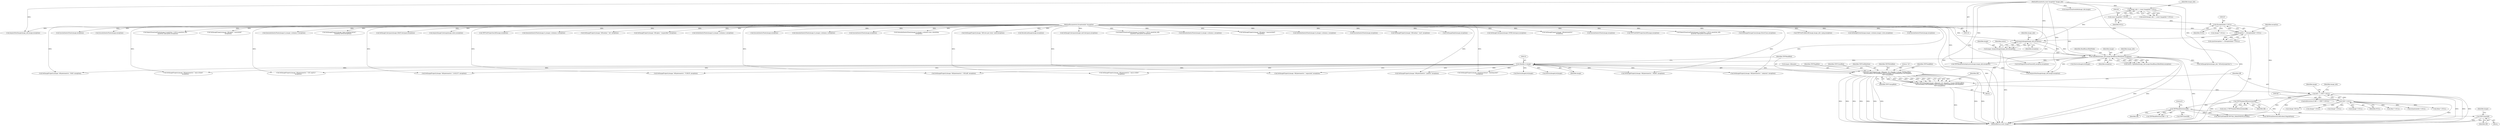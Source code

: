 digraph "0_ImageMagick_6e48aa92ff4e6e95424300ecd52a9ea453c19c60@pointer" {
"1000302" [label="(Call,TIFFClose(tiff))"];
"1000292" [label="(Call,TIFFReadDirectory(tiff))"];
"1000271" [label="(Call,TIFFNumberOfDirectories(tiff))"];
"1000243" [label="(Call,tiff == (TIFF *) NULL)"];
"1000225" [label="(Call,tiff=TIFFClientOpen(image->filename,\"rb\",(thandle_t) image,TIFFReadBlob,\n    TIFFWriteBlob,TIFFSeekBlob,TIFFCloseBlob,TIFFGetBlobSize,TIFFMapBlob,\n    TIFFUnmapBlob))"];
"1000227" [label="(Call,TIFFClientOpen(image->filename,\"rb\",(thandle_t) image,TIFFReadBlob,\n    TIFFWriteBlob,TIFFSeekBlob,TIFFCloseBlob,TIFFGetBlobSize,TIFFMapBlob,\n    TIFFUnmapBlob))"];
"1000232" [label="(Call,(thandle_t) image)"];
"1000202" [label="(Call,OpenBlob(image_info,image,ReadBinaryBlobMode,exception))"];
"1000197" [label="(Call,AcquireImage(image_info,exception))"];
"1000157" [label="(Call,image_info != (const ImageInfo *) NULL)"];
"1000117" [label="(MethodParameterIn,const ImageInfo *image_info)"];
"1000159" [label="(Call,(const ImageInfo *) NULL)"];
"1000184" [label="(Call,exception != (ExceptionInfo *) NULL)"];
"1000118" [label="(MethodParameterIn,ExceptionInfo *exception)"];
"1000186" [label="(Call,(ExceptionInfo *) NULL)"];
"1000195" [label="(Call,image=AcquireImage(image_info,exception))"];
"1000245" [label="(Call,(TIFF *) NULL)"];
"1000227" [label="(Call,TIFFClientOpen(image->filename,\"rb\",(thandle_t) image,TIFFReadBlob,\n    TIFFWriteBlob,TIFFSeekBlob,TIFFCloseBlob,TIFFGetBlobSize,TIFFMapBlob,\n    TIFFUnmapBlob))"];
"1000204" [label="(Identifier,image)"];
"1000241" [label="(Identifier,TIFFUnmapBlob)"];
"1000226" [label="(Identifier,tiff)"];
"1000544" [label="(Call,SetImageProperty(image,\"tiff:photometric\",\"separated\",exception))"];
"1000727" [label="(Call,SetImageColorspace(image,CMYKColorspace,exception))"];
"1000118" [label="(MethodParameterIn,ExceptionInfo *exception)"];
"1000203" [label="(Identifier,image_info)"];
"1000623" [label="(Call,GetImageProperty(image,\"tiff:photometric\",\n          exception))"];
"1002126" [label="(Call,SyncAuthenticPixels(image,exception))"];
"1000760" [label="(Call,TIFFGetEXIFProperties(tiff,image,exception))"];
"1002115" [label="(Call,ImportQuantumPixels(image,(CacheView *) NULL,quantum_info,\n            quantum_type,pixels,exception))"];
"1002746" [label="(Call,SetImageStorageClass(image,DirectClass,exception))"];
"1000484" [label="(Call,SetImageProperty(image,\"tiff:photometric\",\"palette\",exception))"];
"1000250" [label="(Identifier,image)"];
"1000272" [label="(Identifier,tiff)"];
"1000183" [label="(Call,assert(exception != (ExceptionInfo *) NULL))"];
"1000739" [label="(Call,TIFFGetProfiles(tiff,image,image_info->ping,exception))"];
"1000201" [label="(Identifier,status)"];
"1001149" [label="(Call,(QuantumInfo *) NULL)"];
"1000302" [label="(Call,TIFFClose(tiff))"];
"1000301" [label="(Block,)"];
"1001407" [label="(Call,SetImageExtent(image,image->columns,image->rows,exception))"];
"1002500" [label="(Call,SyncAuthenticPixels(image,exception))"];
"1000260" [label="(Identifier,image_info)"];
"1003457" [label="(Call,TIFFReadPhotoshopLayers(image,image_info,exception))"];
"1000312" [label="(Call,AcquireNextImage(image_info,image,exception))"];
"1000225" [label="(Call,tiff=TIFFClientOpen(image->filename,\"rb\",(thandle_t) image,TIFFReadBlob,\n    TIFFWriteBlob,TIFFSeekBlob,TIFFCloseBlob,TIFFGetBlobSize,TIFFMapBlob,\n    TIFFUnmapBlob))"];
"1000355" [label="(Call,TIFFGetField(tiff,TIFFTAG_IMAGEWIDTH,&width))"];
"1000188" [label="(Identifier,NULL)"];
"1000222" [label="(Call,SetMagickThreadValue(tiff_exception,exception))"];
"1000185" [label="(Identifier,exception)"];
"1000199" [label="(Identifier,exception)"];
"1000752" [label="(Call,GetImageOption(image_info,\"tiff:exif-properties\"))"];
"1000564" [label="(Call,SetImageProperty(image,\"tiff:photometric\",\"unknown\",exception))"];
"1000524" [label="(Call,SetImageProperty(image,\"tiff:photometric\",\"LOGLUV\",exception))"];
"1000324" [label="(Call,TIFFClose(tiff))"];
"1001925" [label="(Call,SyncAuthenticPixels(image,exception))"];
"1002685" [label="(Call,SyncAuthenticPixels(image,exception))"];
"1000119" [label="(Block,)"];
"1000159" [label="(Call,(const ImageInfo *) NULL)"];
"1000198" [label="(Identifier,image_info)"];
"1000217" [label="(Call,(Image *) NULL)"];
"1000157" [label="(Call,image_info != (const ImageInfo *) NULL)"];
"1000554" [label="(Call,SetImageProperty(image,\"tiff:photometric\",\"YCBCR\",exception))"];
"1000909" [label="(Call,(float *) NULL)"];
"1003410" [label="(Call,AcquireNextImage(image_info,image,exception))"];
"1000117" [label="(MethodParameterIn,const ImageInfo *image_info)"];
"1001914" [label="(Call,ImportQuantumPixels(image,(CacheView *) NULL,quantum_info,\n            quantum_type,pixels,exception))"];
"1000235" [label="(Identifier,TIFFReadBlob)"];
"1000306" [label="(Call,DestroyImageList(image))"];
"1000245" [label="(Call,(TIFF *) NULL)"];
"1000242" [label="(ControlStructure,if (tiff == (TIFF *) NULL))"];
"1001575" [label="(Call,SetImageProperty(image,\"tiff:alpha\",\"associated\",\n                  exception))"];
"1000228" [label="(Call,image->filename)"];
"1000303" [label="(Identifier,tiff)"];
"1003481" [label="(Call,(Image *)NULL)"];
"1000232" [label="(Call,(thandle_t) image)"];
"1003487" [label="(MethodReturn,static Image *)"];
"1000305" [label="(Identifier,image)"];
"1003202" [label="(Call,QueueAuthenticPixels(image,0,y,image->columns,1,exception))"];
"1000474" [label="(Call,SetImageProperty(image,\"tiff:photometric\",\"min-is-white\",\n          exception))"];
"1000161" [label="(Identifier,NULL)"];
"1001092" [label="(Call,SetImageProperty(image,\"jpeg:sampling-factor\",\n                 sampling_factor,exception))"];
"1000452" [label="(Call,SetImageProperty(image,\"quantum:format\",\"floating-point\",\n        exception))"];
"1000254" [label="(Call,(Image *) NULL)"];
"1000291" [label="(Call,TIFFReadDirectory(tiff) != 0)"];
"1000719" [label="(Call,SetImageColorspace(image,GRAYColorspace,exception))"];
"1001425" [label="(Call,AcquireQuantumInfo(image_info,image))"];
"1000200" [label="(Call,status=OpenBlob(image_info,image,ReadBinaryBlobMode,exception))"];
"1000186" [label="(Call,(ExceptionInfo *) NULL)"];
"1000184" [label="(Call,exception != (ExceptionInfo *) NULL)"];
"1000309" [label="(Call,(Image *) NULL)"];
"1000195" [label="(Call,image=AcquireImage(image_info,exception))"];
"1001176" [label="(Call,AcquireImageColormap(image,colors,exception))"];
"1000534" [label="(Call,SetImageProperty(image,\"tiff:photometric\",\"MASK\",exception))"];
"1000746" [label="(Call,TIFFGetProperties(tiff,image,exception))"];
"1000292" [label="(Call,TIFFReadDirectory(tiff))"];
"1002379" [label="(Call,QueueAuthenticPixels(image,0,y,image->columns,1,exception))"];
"1000269" [label="(Call,(size_t) TIFFNumberOfDirectories(tiff))"];
"1000240" [label="(Identifier,TIFFMapBlob)"];
"1000234" [label="(Identifier,image)"];
"1000197" [label="(Call,AcquireImage(image_info,exception))"];
"1000687" [label="(Call,SetImageProperty(image,\"tiff:endian\",\"lsb\",exception))"];
"1000244" [label="(Identifier,tiff)"];
"1001524" [label="(Call,SetImageProperty(image,\"tiff:alpha\",\"unspecified\",exception))"];
"1002207" [label="(Call,GetAuthenticPixels(image,0,y,image->columns,1,exception))"];
"1000494" [label="(Call,SetImageProperty(image,\"tiff:photometric\",\"RGB\",exception))"];
"1000158" [label="(Identifier,image_info)"];
"1000196" [label="(Identifier,image)"];
"1000271" [label="(Call,TIFFNumberOfDirectories(tiff))"];
"1000238" [label="(Identifier,TIFFCloseBlob)"];
"1002304" [label="(Call,SyncAuthenticPixels(image,exception))"];
"1000293" [label="(Identifier,tiff)"];
"1002097" [label="(Call,QueueAuthenticPixels(image,0,y,image->columns,1,exception))"];
"1003292" [label="(Call,SyncAuthenticPixels(image,exception))"];
"1000320" [label="(Call,(Image *) NULL)"];
"1002837" [label="(Call,QueueAuthenticPixels(image,0,y,image->columns,rows_remaining,\n            exception))"];
"1000294" [label="(Literal,0)"];
"1000464" [label="(Call,SetImageProperty(image,\"tiff:photometric\",\"min-is-black\",\n          exception))"];
"1000239" [label="(Identifier,TIFFGetBlobSize)"];
"1000156" [label="(Call,assert(image_info != (const ImageInfo *) NULL))"];
"1001621" [label="(Call,SetImageProperty(image,\"tiff:rows-per-strip\",value,exception))"];
"1000348" [label="(Call,TIFFPrintDirectory(tiff,stdout,MagickFalse))"];
"1003345" [label="(Call,DecodeLabImage(image,exception))"];
"1000247" [label="(Identifier,NULL)"];
"1000514" [label="(Call,SetImageProperty(image,\"tiff:photometric\",\"CIE Log2(L)\",\n          exception))"];
"1000251" [label="(Call,DestroyImageList(image))"];
"1000214" [label="(Call,DestroyImageList(image))"];
"1000205" [label="(Identifier,ReadBinaryBlobMode)"];
"1000236" [label="(Identifier,TIFFWriteBlob)"];
"1000735" [label="(Call,SetImageColorspace(image,LabColorspace,exception))"];
"1002293" [label="(Call,ImportQuantumPixels(image,(CacheView *) NULL,quantum_info,\n              quantum_type,pixels,exception))"];
"1000947" [label="(Call,(float *) NULL)"];
"1002560" [label="(Call,QueueAuthenticPixels(image,0,y,image->columns,1,exception))"];
"1000231" [label="(Literal,\"rb\")"];
"1000237" [label="(Identifier,TIFFSeekBlob)"];
"1000206" [label="(Identifier,exception)"];
"1001589" [label="(Call,SetImageProperty(image,\"tiff:alpha\",\"unassociated\",\n                  exception))"];
"1001896" [label="(Call,QueueAuthenticPixels(image,0,y,image->columns,1,exception))"];
"1000243" [label="(Call,tiff == (TIFF *) NULL)"];
"1003059" [label="(Call,SyncAuthenticPixels(image,exception))"];
"1000504" [label="(Call,SetImageProperty(image,\"tiff:photometric\",\"CIELAB\",exception))"];
"1000701" [label="(Call,SetImageProperty(image,\"tiff:endian\",\"msb\",exception))"];
"1001373" [label="(Call,GetImageDepth(image,exception))"];
"1000202" [label="(Call,OpenBlob(image_info,image,ReadBinaryBlobMode,exception))"];
"1000302" -> "1000301"  [label="AST: "];
"1000302" -> "1000303"  [label="CFG: "];
"1000303" -> "1000302"  [label="AST: "];
"1000305" -> "1000302"  [label="CFG: "];
"1000302" -> "1003487"  [label="DDG: "];
"1000302" -> "1003487"  [label="DDG: "];
"1000292" -> "1000302"  [label="DDG: "];
"1000292" -> "1000291"  [label="AST: "];
"1000292" -> "1000293"  [label="CFG: "];
"1000293" -> "1000292"  [label="AST: "];
"1000294" -> "1000292"  [label="CFG: "];
"1000292" -> "1000291"  [label="DDG: "];
"1000271" -> "1000292"  [label="DDG: "];
"1000292" -> "1000324"  [label="DDG: "];
"1000292" -> "1000348"  [label="DDG: "];
"1000292" -> "1000355"  [label="DDG: "];
"1000271" -> "1000269"  [label="AST: "];
"1000271" -> "1000272"  [label="CFG: "];
"1000272" -> "1000271"  [label="AST: "];
"1000269" -> "1000271"  [label="CFG: "];
"1000271" -> "1000269"  [label="DDG: "];
"1000243" -> "1000271"  [label="DDG: "];
"1000271" -> "1000348"  [label="DDG: "];
"1000271" -> "1000355"  [label="DDG: "];
"1000243" -> "1000242"  [label="AST: "];
"1000243" -> "1000245"  [label="CFG: "];
"1000244" -> "1000243"  [label="AST: "];
"1000245" -> "1000243"  [label="AST: "];
"1000250" -> "1000243"  [label="CFG: "];
"1000260" -> "1000243"  [label="CFG: "];
"1000243" -> "1003487"  [label="DDG: "];
"1000243" -> "1003487"  [label="DDG: "];
"1000243" -> "1003487"  [label="DDG: "];
"1000225" -> "1000243"  [label="DDG: "];
"1000245" -> "1000243"  [label="DDG: "];
"1000243" -> "1000348"  [label="DDG: "];
"1000243" -> "1000355"  [label="DDG: "];
"1000225" -> "1000119"  [label="AST: "];
"1000225" -> "1000227"  [label="CFG: "];
"1000226" -> "1000225"  [label="AST: "];
"1000227" -> "1000225"  [label="AST: "];
"1000244" -> "1000225"  [label="CFG: "];
"1000225" -> "1003487"  [label="DDG: "];
"1000227" -> "1000225"  [label="DDG: "];
"1000227" -> "1000225"  [label="DDG: "];
"1000227" -> "1000225"  [label="DDG: "];
"1000227" -> "1000225"  [label="DDG: "];
"1000227" -> "1000225"  [label="DDG: "];
"1000227" -> "1000225"  [label="DDG: "];
"1000227" -> "1000225"  [label="DDG: "];
"1000227" -> "1000225"  [label="DDG: "];
"1000227" -> "1000225"  [label="DDG: "];
"1000227" -> "1000225"  [label="DDG: "];
"1000227" -> "1000241"  [label="CFG: "];
"1000228" -> "1000227"  [label="AST: "];
"1000231" -> "1000227"  [label="AST: "];
"1000232" -> "1000227"  [label="AST: "];
"1000235" -> "1000227"  [label="AST: "];
"1000236" -> "1000227"  [label="AST: "];
"1000237" -> "1000227"  [label="AST: "];
"1000238" -> "1000227"  [label="AST: "];
"1000239" -> "1000227"  [label="AST: "];
"1000240" -> "1000227"  [label="AST: "];
"1000241" -> "1000227"  [label="AST: "];
"1000227" -> "1003487"  [label="DDG: "];
"1000227" -> "1003487"  [label="DDG: "];
"1000227" -> "1003487"  [label="DDG: "];
"1000227" -> "1003487"  [label="DDG: "];
"1000227" -> "1003487"  [label="DDG: "];
"1000227" -> "1003487"  [label="DDG: "];
"1000227" -> "1003487"  [label="DDG: "];
"1000227" -> "1003487"  [label="DDG: "];
"1000227" -> "1003487"  [label="DDG: "];
"1000232" -> "1000227"  [label="DDG: "];
"1000232" -> "1000234"  [label="CFG: "];
"1000233" -> "1000232"  [label="AST: "];
"1000234" -> "1000232"  [label="AST: "];
"1000235" -> "1000232"  [label="CFG: "];
"1000202" -> "1000232"  [label="DDG: "];
"1000232" -> "1000251"  [label="DDG: "];
"1000232" -> "1000306"  [label="DDG: "];
"1000232" -> "1000312"  [label="DDG: "];
"1000232" -> "1000452"  [label="DDG: "];
"1000232" -> "1000464"  [label="DDG: "];
"1000232" -> "1000474"  [label="DDG: "];
"1000232" -> "1000484"  [label="DDG: "];
"1000232" -> "1000494"  [label="DDG: "];
"1000232" -> "1000504"  [label="DDG: "];
"1000232" -> "1000514"  [label="DDG: "];
"1000232" -> "1000524"  [label="DDG: "];
"1000232" -> "1000534"  [label="DDG: "];
"1000232" -> "1000544"  [label="DDG: "];
"1000232" -> "1000554"  [label="DDG: "];
"1000232" -> "1000564"  [label="DDG: "];
"1000202" -> "1000200"  [label="AST: "];
"1000202" -> "1000206"  [label="CFG: "];
"1000203" -> "1000202"  [label="AST: "];
"1000204" -> "1000202"  [label="AST: "];
"1000205" -> "1000202"  [label="AST: "];
"1000206" -> "1000202"  [label="AST: "];
"1000200" -> "1000202"  [label="CFG: "];
"1000202" -> "1003487"  [label="DDG: "];
"1000202" -> "1003487"  [label="DDG: "];
"1000202" -> "1003487"  [label="DDG: "];
"1000202" -> "1000200"  [label="DDG: "];
"1000202" -> "1000200"  [label="DDG: "];
"1000202" -> "1000200"  [label="DDG: "];
"1000202" -> "1000200"  [label="DDG: "];
"1000197" -> "1000202"  [label="DDG: "];
"1000197" -> "1000202"  [label="DDG: "];
"1000117" -> "1000202"  [label="DDG: "];
"1000195" -> "1000202"  [label="DDG: "];
"1000118" -> "1000202"  [label="DDG: "];
"1000202" -> "1000214"  [label="DDG: "];
"1000202" -> "1000222"  [label="DDG: "];
"1000202" -> "1000312"  [label="DDG: "];
"1000202" -> "1000752"  [label="DDG: "];
"1000202" -> "1003457"  [label="DDG: "];
"1000197" -> "1000195"  [label="AST: "];
"1000197" -> "1000199"  [label="CFG: "];
"1000198" -> "1000197"  [label="AST: "];
"1000199" -> "1000197"  [label="AST: "];
"1000195" -> "1000197"  [label="CFG: "];
"1000197" -> "1000195"  [label="DDG: "];
"1000197" -> "1000195"  [label="DDG: "];
"1000157" -> "1000197"  [label="DDG: "];
"1000117" -> "1000197"  [label="DDG: "];
"1000184" -> "1000197"  [label="DDG: "];
"1000118" -> "1000197"  [label="DDG: "];
"1000157" -> "1000156"  [label="AST: "];
"1000157" -> "1000159"  [label="CFG: "];
"1000158" -> "1000157"  [label="AST: "];
"1000159" -> "1000157"  [label="AST: "];
"1000156" -> "1000157"  [label="CFG: "];
"1000157" -> "1003487"  [label="DDG: "];
"1000157" -> "1000156"  [label="DDG: "];
"1000157" -> "1000156"  [label="DDG: "];
"1000117" -> "1000157"  [label="DDG: "];
"1000159" -> "1000157"  [label="DDG: "];
"1000117" -> "1000116"  [label="AST: "];
"1000117" -> "1003487"  [label="DDG: "];
"1000117" -> "1000312"  [label="DDG: "];
"1000117" -> "1000752"  [label="DDG: "];
"1000117" -> "1001425"  [label="DDG: "];
"1000117" -> "1003410"  [label="DDG: "];
"1000117" -> "1003457"  [label="DDG: "];
"1000159" -> "1000161"  [label="CFG: "];
"1000160" -> "1000159"  [label="AST: "];
"1000161" -> "1000159"  [label="AST: "];
"1000159" -> "1000186"  [label="DDG: "];
"1000184" -> "1000183"  [label="AST: "];
"1000184" -> "1000186"  [label="CFG: "];
"1000185" -> "1000184"  [label="AST: "];
"1000186" -> "1000184"  [label="AST: "];
"1000183" -> "1000184"  [label="CFG: "];
"1000184" -> "1003487"  [label="DDG: "];
"1000184" -> "1000183"  [label="DDG: "];
"1000184" -> "1000183"  [label="DDG: "];
"1000118" -> "1000184"  [label="DDG: "];
"1000186" -> "1000184"  [label="DDG: "];
"1000118" -> "1000116"  [label="AST: "];
"1000118" -> "1003487"  [label="DDG: "];
"1000118" -> "1000222"  [label="DDG: "];
"1000118" -> "1000312"  [label="DDG: "];
"1000118" -> "1000452"  [label="DDG: "];
"1000118" -> "1000464"  [label="DDG: "];
"1000118" -> "1000474"  [label="DDG: "];
"1000118" -> "1000484"  [label="DDG: "];
"1000118" -> "1000494"  [label="DDG: "];
"1000118" -> "1000504"  [label="DDG: "];
"1000118" -> "1000514"  [label="DDG: "];
"1000118" -> "1000524"  [label="DDG: "];
"1000118" -> "1000534"  [label="DDG: "];
"1000118" -> "1000544"  [label="DDG: "];
"1000118" -> "1000554"  [label="DDG: "];
"1000118" -> "1000564"  [label="DDG: "];
"1000118" -> "1000623"  [label="DDG: "];
"1000118" -> "1000687"  [label="DDG: "];
"1000118" -> "1000701"  [label="DDG: "];
"1000118" -> "1000719"  [label="DDG: "];
"1000118" -> "1000727"  [label="DDG: "];
"1000118" -> "1000735"  [label="DDG: "];
"1000118" -> "1000739"  [label="DDG: "];
"1000118" -> "1000746"  [label="DDG: "];
"1000118" -> "1000760"  [label="DDG: "];
"1000118" -> "1001092"  [label="DDG: "];
"1000118" -> "1001176"  [label="DDG: "];
"1000118" -> "1001373"  [label="DDG: "];
"1000118" -> "1001407"  [label="DDG: "];
"1000118" -> "1001524"  [label="DDG: "];
"1000118" -> "1001575"  [label="DDG: "];
"1000118" -> "1001589"  [label="DDG: "];
"1000118" -> "1001621"  [label="DDG: "];
"1000118" -> "1001896"  [label="DDG: "];
"1000118" -> "1001914"  [label="DDG: "];
"1000118" -> "1001925"  [label="DDG: "];
"1000118" -> "1002097"  [label="DDG: "];
"1000118" -> "1002115"  [label="DDG: "];
"1000118" -> "1002126"  [label="DDG: "];
"1000118" -> "1002207"  [label="DDG: "];
"1000118" -> "1002293"  [label="DDG: "];
"1000118" -> "1002304"  [label="DDG: "];
"1000118" -> "1002379"  [label="DDG: "];
"1000118" -> "1002500"  [label="DDG: "];
"1000118" -> "1002560"  [label="DDG: "];
"1000118" -> "1002685"  [label="DDG: "];
"1000118" -> "1002746"  [label="DDG: "];
"1000118" -> "1002837"  [label="DDG: "];
"1000118" -> "1003059"  [label="DDG: "];
"1000118" -> "1003202"  [label="DDG: "];
"1000118" -> "1003292"  [label="DDG: "];
"1000118" -> "1003345"  [label="DDG: "];
"1000118" -> "1003410"  [label="DDG: "];
"1000118" -> "1003457"  [label="DDG: "];
"1000186" -> "1000188"  [label="CFG: "];
"1000187" -> "1000186"  [label="AST: "];
"1000188" -> "1000186"  [label="AST: "];
"1000186" -> "1000217"  [label="DDG: "];
"1000186" -> "1000245"  [label="DDG: "];
"1000195" -> "1000119"  [label="AST: "];
"1000196" -> "1000195"  [label="AST: "];
"1000201" -> "1000195"  [label="CFG: "];
"1000195" -> "1003487"  [label="DDG: "];
"1000245" -> "1000247"  [label="CFG: "];
"1000246" -> "1000245"  [label="AST: "];
"1000247" -> "1000245"  [label="AST: "];
"1000245" -> "1003487"  [label="DDG: "];
"1000245" -> "1000254"  [label="DDG: "];
"1000245" -> "1000309"  [label="DDG: "];
"1000245" -> "1000320"  [label="DDG: "];
"1000245" -> "1000909"  [label="DDG: "];
"1000245" -> "1000947"  [label="DDG: "];
"1000245" -> "1001149"  [label="DDG: "];
"1000245" -> "1003481"  [label="DDG: "];
}
